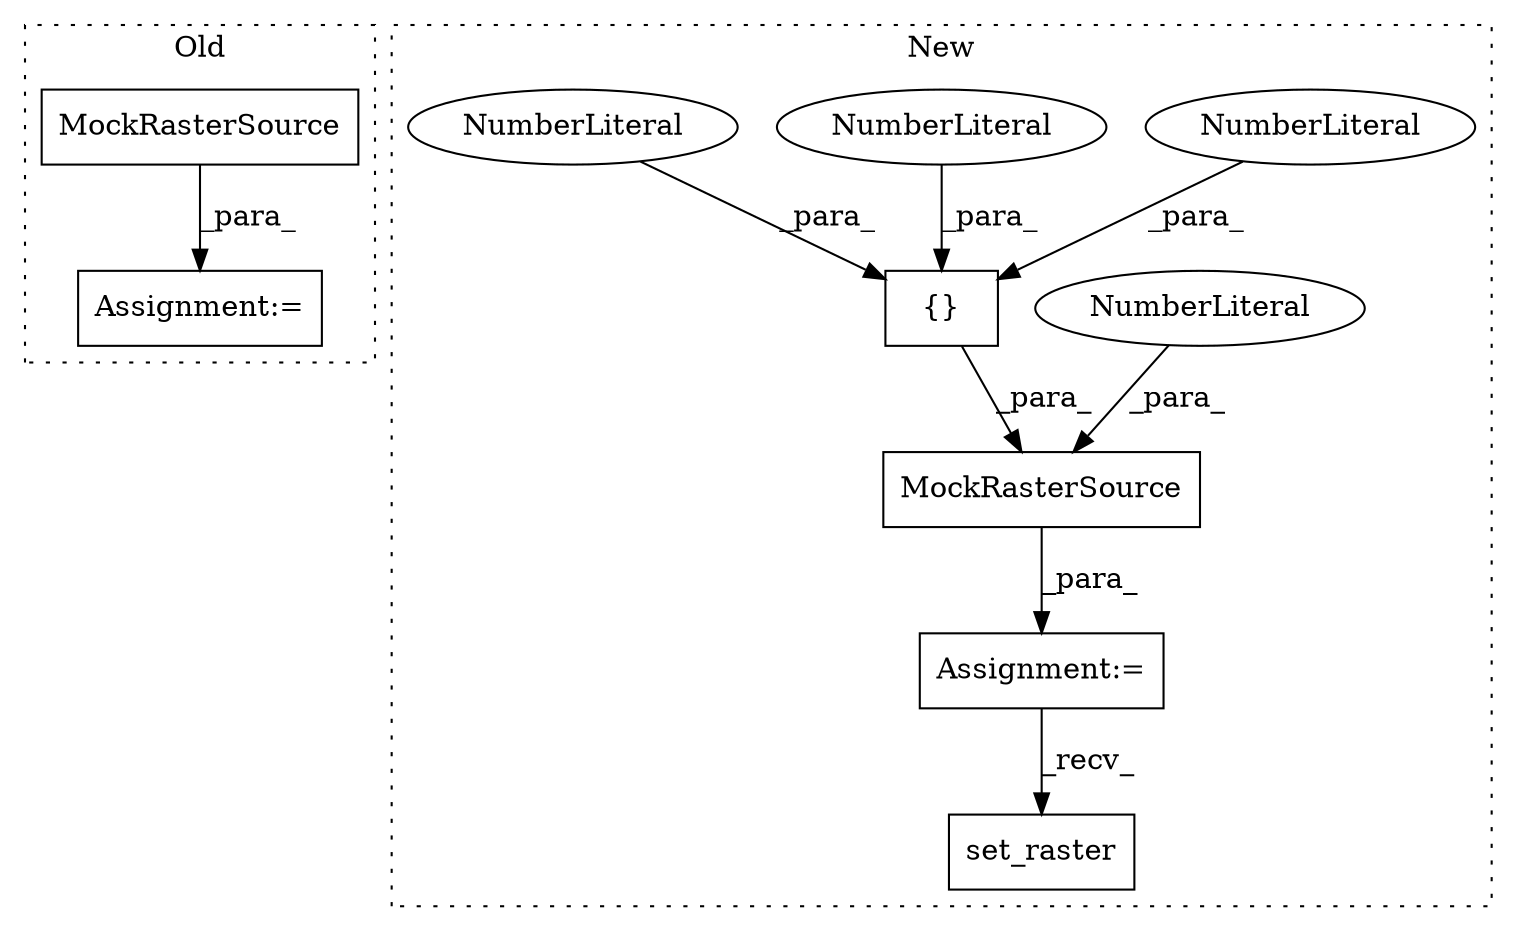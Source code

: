 digraph G {
subgraph cluster0 {
1 [label="MockRasterSource" a="32" s="5191,5212" l="17,1" shape="box"];
10 [label="Assignment:=" a="7" s="5190" l="1" shape="box"];
label = "Old";
style="dotted";
}
subgraph cluster1 {
2 [label="MockRasterSource" a="32" s="4121,4156" l="17,1" shape="box"];
3 [label="set_raster" a="32" s="4177,4192" l="11,1" shape="box"];
4 [label="NumberLiteral" a="34" s="4155" l="1" shape="ellipse"];
5 [label="{}" a="4" s="4147,4153" l="1,1" shape="box"];
6 [label="NumberLiteral" a="34" s="4152" l="1" shape="ellipse"];
7 [label="NumberLiteral" a="34" s="4150" l="1" shape="ellipse"];
8 [label="NumberLiteral" a="34" s="4148" l="1" shape="ellipse"];
9 [label="Assignment:=" a="7" s="4120" l="1" shape="box"];
label = "New";
style="dotted";
}
1 -> 10 [label="_para_"];
2 -> 9 [label="_para_"];
4 -> 2 [label="_para_"];
5 -> 2 [label="_para_"];
6 -> 5 [label="_para_"];
7 -> 5 [label="_para_"];
8 -> 5 [label="_para_"];
9 -> 3 [label="_recv_"];
}